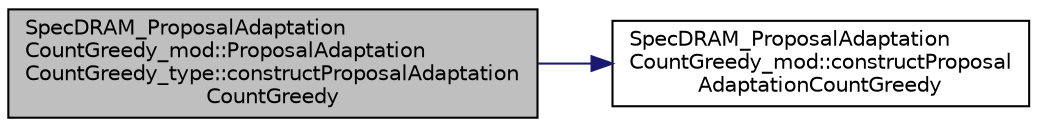 digraph "SpecDRAM_ProposalAdaptationCountGreedy_mod::ProposalAdaptationCountGreedy_type::constructProposalAdaptationCountGreedy"
{
 // LATEX_PDF_SIZE
  edge [fontname="Helvetica",fontsize="10",labelfontname="Helvetica",labelfontsize="10"];
  node [fontname="Helvetica",fontsize="10",shape=record];
  rankdir="LR";
  Node1 [label="SpecDRAM_ProposalAdaptation\lCountGreedy_mod::ProposalAdaptation\lCountGreedy_type::constructProposalAdaptation\lCountGreedy",height=0.2,width=0.4,color="black", fillcolor="grey75", style="filled", fontcolor="black",tooltip=" "];
  Node1 -> Node2 [color="midnightblue",fontsize="10",style="solid",fontname="Helvetica"];
  Node2 [label="SpecDRAM_ProposalAdaptation\lCountGreedy_mod::constructProposal\lAdaptationCountGreedy",height=0.2,width=0.4,color="black", fillcolor="white", style="filled",URL="$namespaceSpecDRAM__ProposalAdaptationCountGreedy__mod.html#a20121f08339f76f96c706daa93b973ed",tooltip=" "];
}
